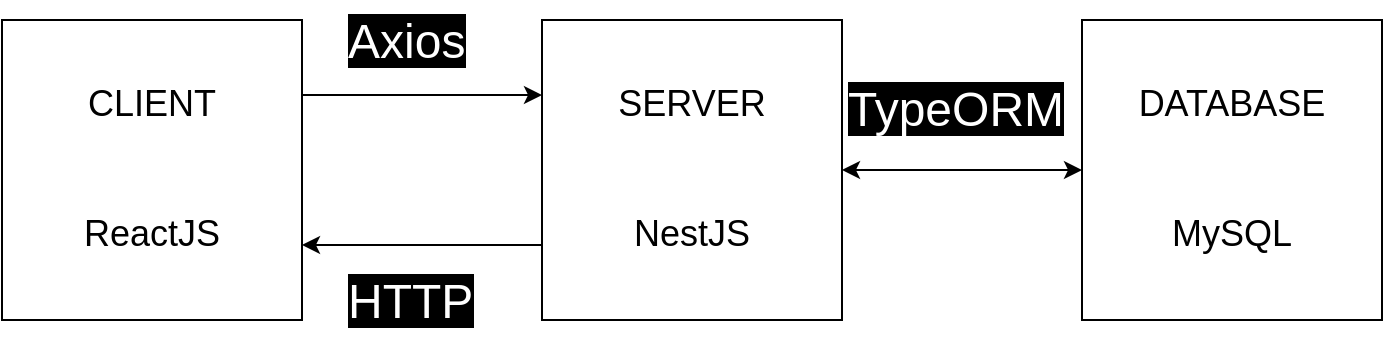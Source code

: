 <mxfile version="23.1.5" type="github">
  <diagram name="Page-1" id="FogVGpTTG403m8KglkMb">
    <mxGraphModel dx="1195" dy="615" grid="1" gridSize="10" guides="1" tooltips="1" connect="1" arrows="1" fold="1" page="1" pageScale="1" pageWidth="827" pageHeight="1169" math="0" shadow="0">
      <root>
        <mxCell id="0" />
        <mxCell id="1" parent="0" />
        <mxCell id="3NBybUzpFLDdVuMv1Kvm-1" value="&lt;font style=&quot;font-size: 18px;&quot;&gt;CLIENT&lt;br&gt;&lt;/font&gt;&lt;br&gt;&lt;br&gt;&lt;br&gt;&lt;font style=&quot;font-size: 18px;&quot;&gt;ReactJS&lt;/font&gt;" style="whiteSpace=wrap;html=1;aspect=fixed;" vertex="1" parent="1">
          <mxGeometry x="69" y="510" width="150" height="150" as="geometry" />
        </mxCell>
        <mxCell id="3NBybUzpFLDdVuMv1Kvm-2" value="&lt;font style=&quot;font-size: 18px;&quot;&gt;SERVER&lt;/font&gt;&lt;br&gt;&lt;br&gt;&lt;br&gt;&lt;br&gt;&lt;font style=&quot;font-size: 18px;&quot;&gt;NestJS&lt;/font&gt;" style="whiteSpace=wrap;html=1;aspect=fixed;" vertex="1" parent="1">
          <mxGeometry x="339" y="510" width="150" height="150" as="geometry" />
        </mxCell>
        <mxCell id="3NBybUzpFLDdVuMv1Kvm-3" value="&lt;font style=&quot;font-size: 18px;&quot;&gt;DATABASE&lt;/font&gt;&lt;br&gt;&lt;br&gt;&lt;br&gt;&lt;br&gt;&lt;font style=&quot;font-size: 18px;&quot;&gt;MySQL&lt;/font&gt;" style="whiteSpace=wrap;html=1;aspect=fixed;" vertex="1" parent="1">
          <mxGeometry x="609" y="510" width="150" height="150" as="geometry" />
        </mxCell>
        <mxCell id="3NBybUzpFLDdVuMv1Kvm-5" value="" style="endArrow=classic;html=1;rounded=0;exitX=1;exitY=0.25;exitDx=0;exitDy=0;entryX=0;entryY=0.25;entryDx=0;entryDy=0;" edge="1" parent="1" source="3NBybUzpFLDdVuMv1Kvm-1" target="3NBybUzpFLDdVuMv1Kvm-2">
          <mxGeometry width="50" height="50" relative="1" as="geometry">
            <mxPoint x="370" y="630" as="sourcePoint" />
            <mxPoint x="420" y="580" as="targetPoint" />
          </mxGeometry>
        </mxCell>
        <mxCell id="3NBybUzpFLDdVuMv1Kvm-6" value="" style="endArrow=classic;html=1;rounded=0;exitX=0;exitY=0.75;exitDx=0;exitDy=0;entryX=1;entryY=0.75;entryDx=0;entryDy=0;" edge="1" parent="1" source="3NBybUzpFLDdVuMv1Kvm-2" target="3NBybUzpFLDdVuMv1Kvm-1">
          <mxGeometry width="50" height="50" relative="1" as="geometry">
            <mxPoint x="370" y="630" as="sourcePoint" />
            <mxPoint x="420" y="580" as="targetPoint" />
          </mxGeometry>
        </mxCell>
        <mxCell id="3NBybUzpFLDdVuMv1Kvm-9" value="" style="endArrow=classic;startArrow=classic;html=1;rounded=0;entryX=0;entryY=0.5;entryDx=0;entryDy=0;exitX=1;exitY=0.5;exitDx=0;exitDy=0;" edge="1" parent="1" source="3NBybUzpFLDdVuMv1Kvm-2" target="3NBybUzpFLDdVuMv1Kvm-3">
          <mxGeometry width="50" height="50" relative="1" as="geometry">
            <mxPoint x="370" y="630" as="sourcePoint" />
            <mxPoint x="420" y="580" as="targetPoint" />
          </mxGeometry>
        </mxCell>
        <mxCell id="3NBybUzpFLDdVuMv1Kvm-10" value="&lt;div style=&quot;text-align: justify;&quot;&gt;&lt;span style=&quot;font-size: 24px; color: rgb(255, 255, 255); background-color: rgb(0, 0, 0); text-align: center;&quot;&gt;Axios&lt;/span&gt;&lt;/div&gt;" style="text;whiteSpace=wrap;html=1;" vertex="1" parent="1">
          <mxGeometry x="240" y="500" width="80" height="40" as="geometry" />
        </mxCell>
        <mxCell id="3NBybUzpFLDdVuMv1Kvm-11" value="&lt;div style=&quot;text-align: justify;&quot;&gt;&lt;span style=&quot;font-size: 24px; text-align: center; background-color: rgb(0, 0, 0);&quot;&gt;&lt;font color=&quot;#ffffff&quot;&gt;HTTP&lt;/font&gt;&lt;/span&gt;&lt;/div&gt;" style="text;whiteSpace=wrap;html=1;" vertex="1" parent="1">
          <mxGeometry x="240" y="630" width="80" height="40" as="geometry" />
        </mxCell>
        <mxCell id="3NBybUzpFLDdVuMv1Kvm-12" value="&lt;div style=&quot;text-align: justify;&quot;&gt;&lt;span style=&quot;font-size: 24px; text-align: center; background-color: rgb(0, 0, 0);&quot;&gt;&lt;font color=&quot;#ffffff&quot;&gt;TypeORM&lt;/font&gt;&lt;/span&gt;&lt;/div&gt;" style="text;whiteSpace=wrap;html=1;" vertex="1" parent="1">
          <mxGeometry x="490" y="533.64" width="100" height="36.36" as="geometry" />
        </mxCell>
      </root>
    </mxGraphModel>
  </diagram>
</mxfile>
